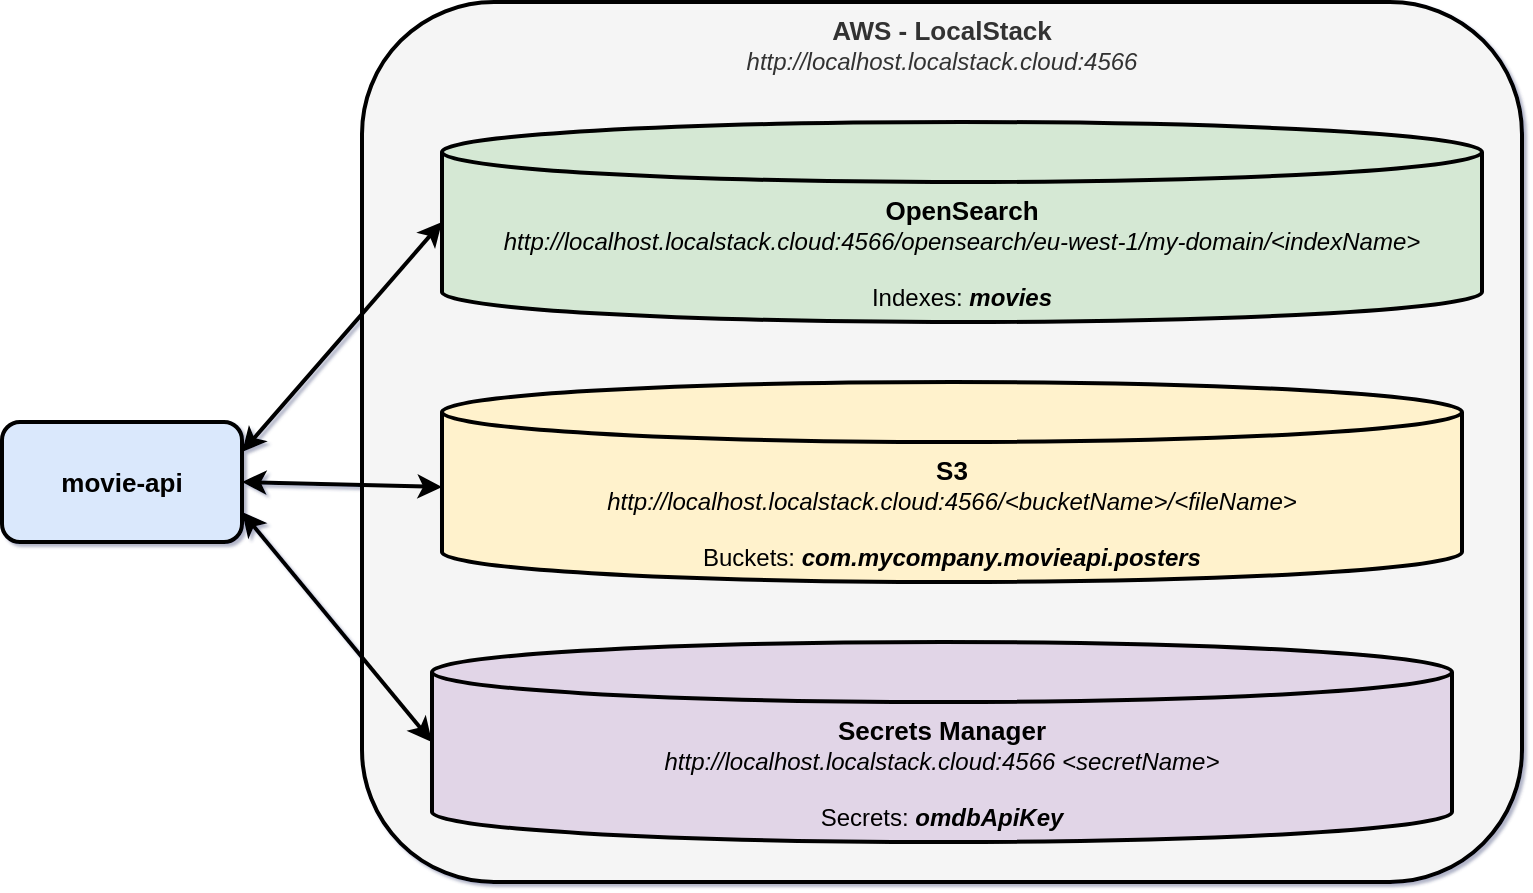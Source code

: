 <mxfile version="20.0.1" type="device"><diagram id="XwkJuM2J8qYWGnsBCR0A" name="Page-1"><mxGraphModel dx="946" dy="593" grid="1" gridSize="10" guides="1" tooltips="1" connect="1" arrows="1" fold="1" page="1" pageScale="1" pageWidth="827" pageHeight="1169" math="0" shadow="1"><root><mxCell id="0"/><mxCell id="1" parent="0"/><mxCell id="s9N_xNdwKeTXp1IF4igJ-1" value="&lt;b&gt;&lt;font style=&quot;font-size: 13px;&quot;&gt;movie-api&lt;/font&gt;&lt;/b&gt;" style="rounded=1;whiteSpace=wrap;html=1;strokeWidth=2;fillColor=#dae8fc;strokeColor=#000000;" parent="1" vertex="1"><mxGeometry x="40" y="220" width="120" height="60" as="geometry"/></mxCell><mxCell id="s9N_xNdwKeTXp1IF4igJ-2" value="&lt;b&gt;&lt;font style=&quot;font-size: 13px;&quot;&gt;AWS - LocalStack&lt;/font&gt;&lt;/b&gt;&lt;br&gt;&lt;i&gt;http://localhost.localstack.cloud:4566&lt;/i&gt;" style="rounded=1;whiteSpace=wrap;html=1;strokeWidth=2;verticalAlign=top;fillColor=#f5f5f5;fontColor=#333333;strokeColor=#000000;" parent="1" vertex="1"><mxGeometry x="220" y="10" width="580" height="440" as="geometry"/></mxCell><mxCell id="s9N_xNdwKeTXp1IF4igJ-4" value="&lt;b&gt;&lt;font style=&quot;font-size: 13px;&quot;&gt;OpenSearch&lt;br&gt;&lt;/font&gt;&lt;/b&gt;&lt;i&gt;http://localhost.localstack.cloud:4566/opensearch/eu-west-1/my-domain/&amp;lt;indexName&amp;gt;&lt;/i&gt;&lt;br&gt;&lt;br&gt;Indexes:&amp;nbsp;&lt;b&gt;&lt;i&gt;movies&lt;/i&gt;&lt;/b&gt;" style="shape=cylinder3;whiteSpace=wrap;html=1;boundedLbl=1;backgroundOutline=1;size=15;strokeWidth=2;fillColor=#d5e8d4;strokeColor=#000000;verticalAlign=top;" parent="1" vertex="1"><mxGeometry x="260" y="70" width="520" height="100" as="geometry"/></mxCell><mxCell id="s9N_xNdwKeTXp1IF4igJ-5" value="" style="endArrow=classic;startArrow=classic;html=1;rounded=0;entryX=0;entryY=0.5;entryDx=0;entryDy=0;entryPerimeter=0;strokeWidth=2;exitX=1;exitY=0.25;exitDx=0;exitDy=0;" parent="1" source="s9N_xNdwKeTXp1IF4igJ-1" target="s9N_xNdwKeTXp1IF4igJ-4" edge="1"><mxGeometry width="50" height="50" relative="1" as="geometry"><mxPoint x="160" y="140" as="sourcePoint"/><mxPoint x="200" y="140" as="targetPoint"/></mxGeometry></mxCell><mxCell id="sAOsSofV-e2YyAESycMU-1" value="&lt;b&gt;&lt;font style=&quot;font-size: 13px;&quot;&gt;S3&lt;br&gt;&lt;/font&gt;&lt;/b&gt;&lt;i&gt;http://localhost.localstack.cloud:4566/&amp;lt;bucketName&amp;gt;/&amp;lt;fileName&amp;gt;&lt;/i&gt;&lt;br&gt;&lt;br&gt;Buckets:&amp;nbsp;&lt;b&gt;&lt;i&gt;com.mycompany.movieapi.posters&lt;/i&gt;&lt;/b&gt;" style="shape=cylinder3;whiteSpace=wrap;html=1;boundedLbl=1;backgroundOutline=1;size=15;strokeWidth=2;fillColor=#fff2cc;strokeColor=#000000;verticalAlign=top;" parent="1" vertex="1"><mxGeometry x="260" y="200" width="510" height="100" as="geometry"/></mxCell><mxCell id="sAOsSofV-e2YyAESycMU-2" value="" style="endArrow=classic;startArrow=classic;html=1;rounded=0;exitX=1;exitY=0.5;exitDx=0;exitDy=0;entryX=0;entryY=0;entryDx=0;entryDy=52.5;entryPerimeter=0;strokeWidth=2;" parent="1" source="s9N_xNdwKeTXp1IF4igJ-1" target="sAOsSofV-e2YyAESycMU-1" edge="1"><mxGeometry width="50" height="50" relative="1" as="geometry"><mxPoint x="170" y="160" as="sourcePoint"/><mxPoint x="322.5" y="100" as="targetPoint"/></mxGeometry></mxCell><mxCell id="ibfDH72B0C_eiPL8RaKv-1" value="&lt;b&gt;&lt;font style=&quot;font-size: 13px;&quot;&gt;Secrets Manager&lt;br&gt;&lt;/font&gt;&lt;/b&gt;&lt;i&gt;http://localhost.localstack.cloud:4566 &amp;lt;secretName&amp;gt;&lt;/i&gt;&lt;br&gt;&lt;br&gt;Secrets: &lt;b&gt;&lt;i&gt;omdbApiKey&lt;/i&gt;&lt;/b&gt;" style="shape=cylinder3;whiteSpace=wrap;html=1;boundedLbl=1;backgroundOutline=1;size=15;strokeWidth=2;fillColor=#e1d5e7;strokeColor=#000000;verticalAlign=top;" vertex="1" parent="1"><mxGeometry x="255" y="330" width="510" height="100" as="geometry"/></mxCell><mxCell id="ibfDH72B0C_eiPL8RaKv-2" value="" style="endArrow=classic;startArrow=classic;html=1;rounded=0;exitX=1;exitY=0.75;exitDx=0;exitDy=0;entryX=0;entryY=0.5;entryDx=0;entryDy=0;entryPerimeter=0;strokeWidth=2;" edge="1" parent="1" source="s9N_xNdwKeTXp1IF4igJ-1" target="ibfDH72B0C_eiPL8RaKv-1"><mxGeometry width="50" height="50" relative="1" as="geometry"><mxPoint x="170" y="260" as="sourcePoint"/><mxPoint x="270" y="262.5" as="targetPoint"/></mxGeometry></mxCell></root></mxGraphModel></diagram></mxfile>